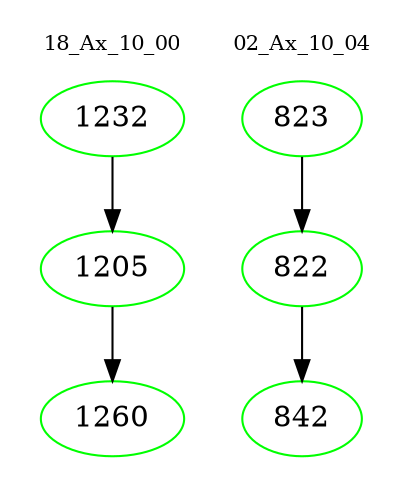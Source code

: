 digraph{
subgraph cluster_0 {
color = white
label = "18_Ax_10_00";
fontsize=10;
T0_1232 [label="1232", color="green"]
T0_1232 -> T0_1205 [color="black"]
T0_1205 [label="1205", color="green"]
T0_1205 -> T0_1260 [color="black"]
T0_1260 [label="1260", color="green"]
}
subgraph cluster_1 {
color = white
label = "02_Ax_10_04";
fontsize=10;
T1_823 [label="823", color="green"]
T1_823 -> T1_822 [color="black"]
T1_822 [label="822", color="green"]
T1_822 -> T1_842 [color="black"]
T1_842 [label="842", color="green"]
}
}
